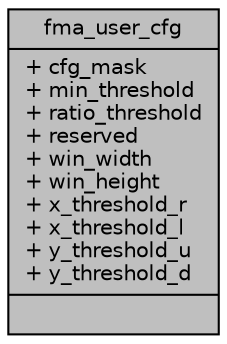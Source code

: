 digraph "fma_user_cfg"
{
 // INTERACTIVE_SVG=YES
 // LATEX_PDF_SIZE
  bgcolor="transparent";
  edge [fontname="Helvetica",fontsize="10",labelfontname="Helvetica",labelfontsize="10"];
  node [fontname="Helvetica",fontsize="10",shape=record];
  Node1 [label="{fma_user_cfg\n|+ cfg_mask\l+ min_threshold\l+ ratio_threshold\l+ reserved\l+ win_width\l+ win_height\l+ x_threshold_r\l+ x_threshold_l\l+ y_threshold_u\l+ y_threshold_d\l|}",height=0.2,width=0.4,color="black", fillcolor="grey75", style="filled", fontcolor="black",tooltip=" "];
}
